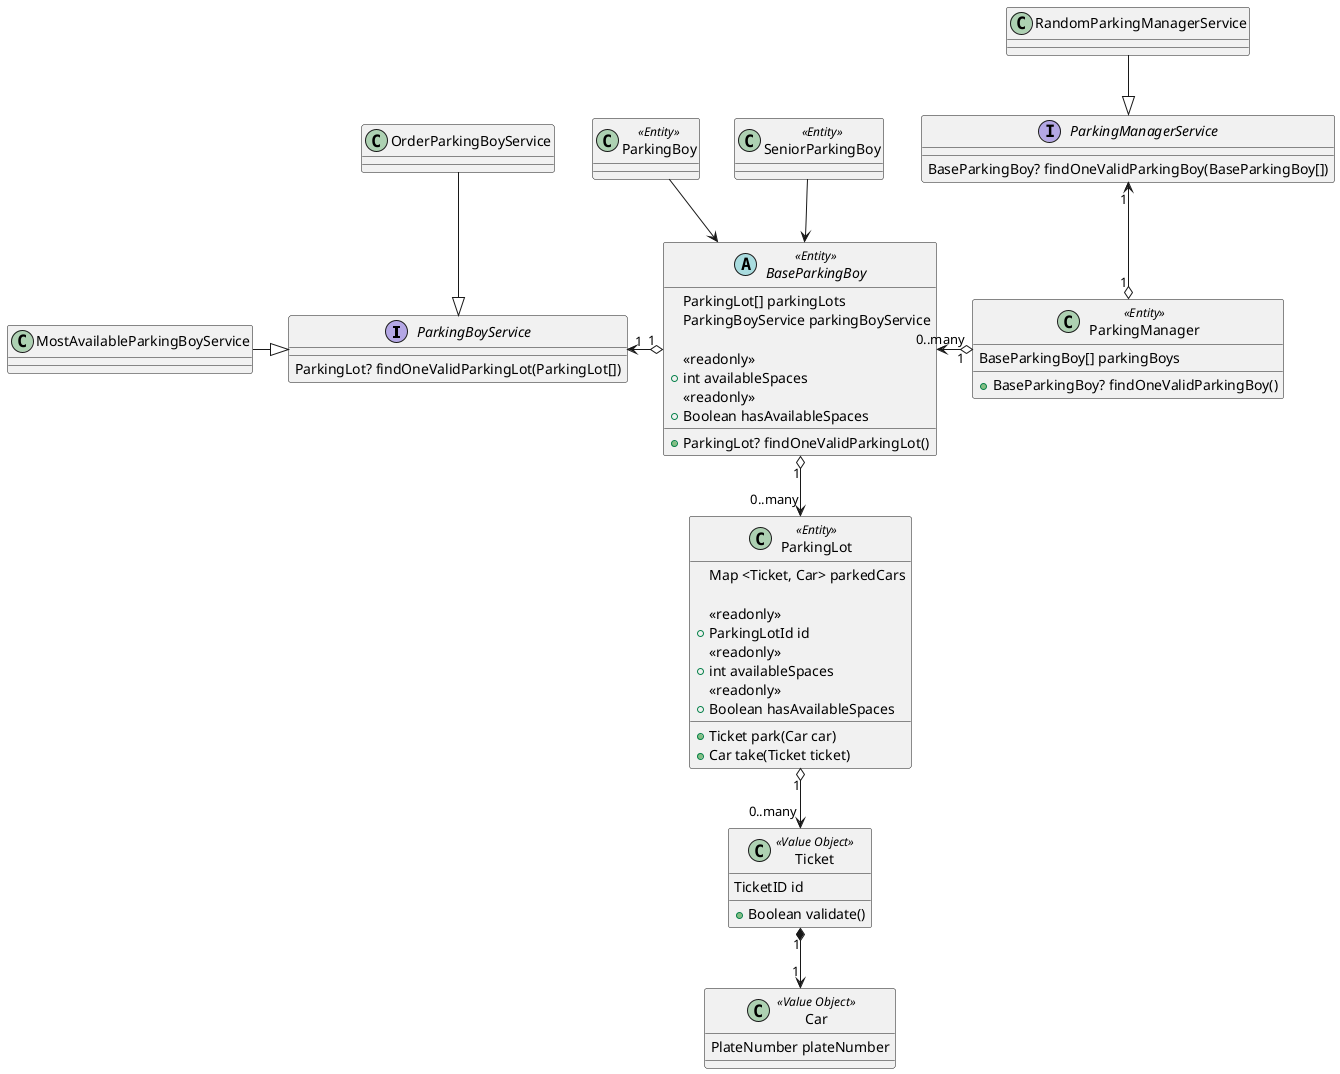 @startuml parking

interface ParkingBoyService {
  ParkingLot? findOneValidParkingLot(ParkingLot[])
}

interface ParkingManagerService {
  BaseParkingBoy? findOneValidParkingBoy(BaseParkingBoy[])
}

class OrderParkingBoyService
class MostAvailableParkingBoyService
class RandomParkingManagerService

abstract class BaseParkingBoy << Entity >> {
  ParkingLot[] parkingLots
  ParkingBoyService parkingBoyService

  <<readonly>>
  + int availableSpaces
  <<readonly>>
  + Boolean hasAvailableSpaces

  + ParkingLot? findOneValidParkingLot()
}

class ParkingBoy << Entity >>
class SeniorParkingBoy << Entity >>

class ParkingLot << Entity >> {
  Map <Ticket, Car> parkedCars

  <<readonly>>
  + ParkingLotId id
  <<readonly>>
  + int availableSpaces
  <<readonly>>
  + Boolean hasAvailableSpaces

  + Ticket park(Car car)
  + Car take(Ticket ticket)
}

class Car << Value Object >> {
    PlateNumber plateNumber
}

class Ticket << Value Object >> {
  TicketID id
  + Boolean validate()
}

class ParkingManager << Entity >> {
  BaseParkingBoy[] parkingBoys
  + BaseParkingBoy? findOneValidParkingBoy()
}

Ticket "1" *--> "1" Car
ParkingLot "1" o--> "0..many" Ticket
BaseParkingBoy "1" o--> "0..many" ParkingLot
OrderParkingBoyService --|> ParkingBoyService
MostAvailableParkingBoyService -|> ParkingBoyService
RandomParkingManagerService --|> ParkingManagerService
BaseParkingBoy "1" o-left-> "1" ParkingBoyService
ParkingBoy --> BaseParkingBoy
SeniorParkingBoy --> BaseParkingBoy
ParkingManager "1" o-left-> "0..many" BaseParkingBoy
ParkingManager "1" o-up-> "1" ParkingManagerService

@enduml
